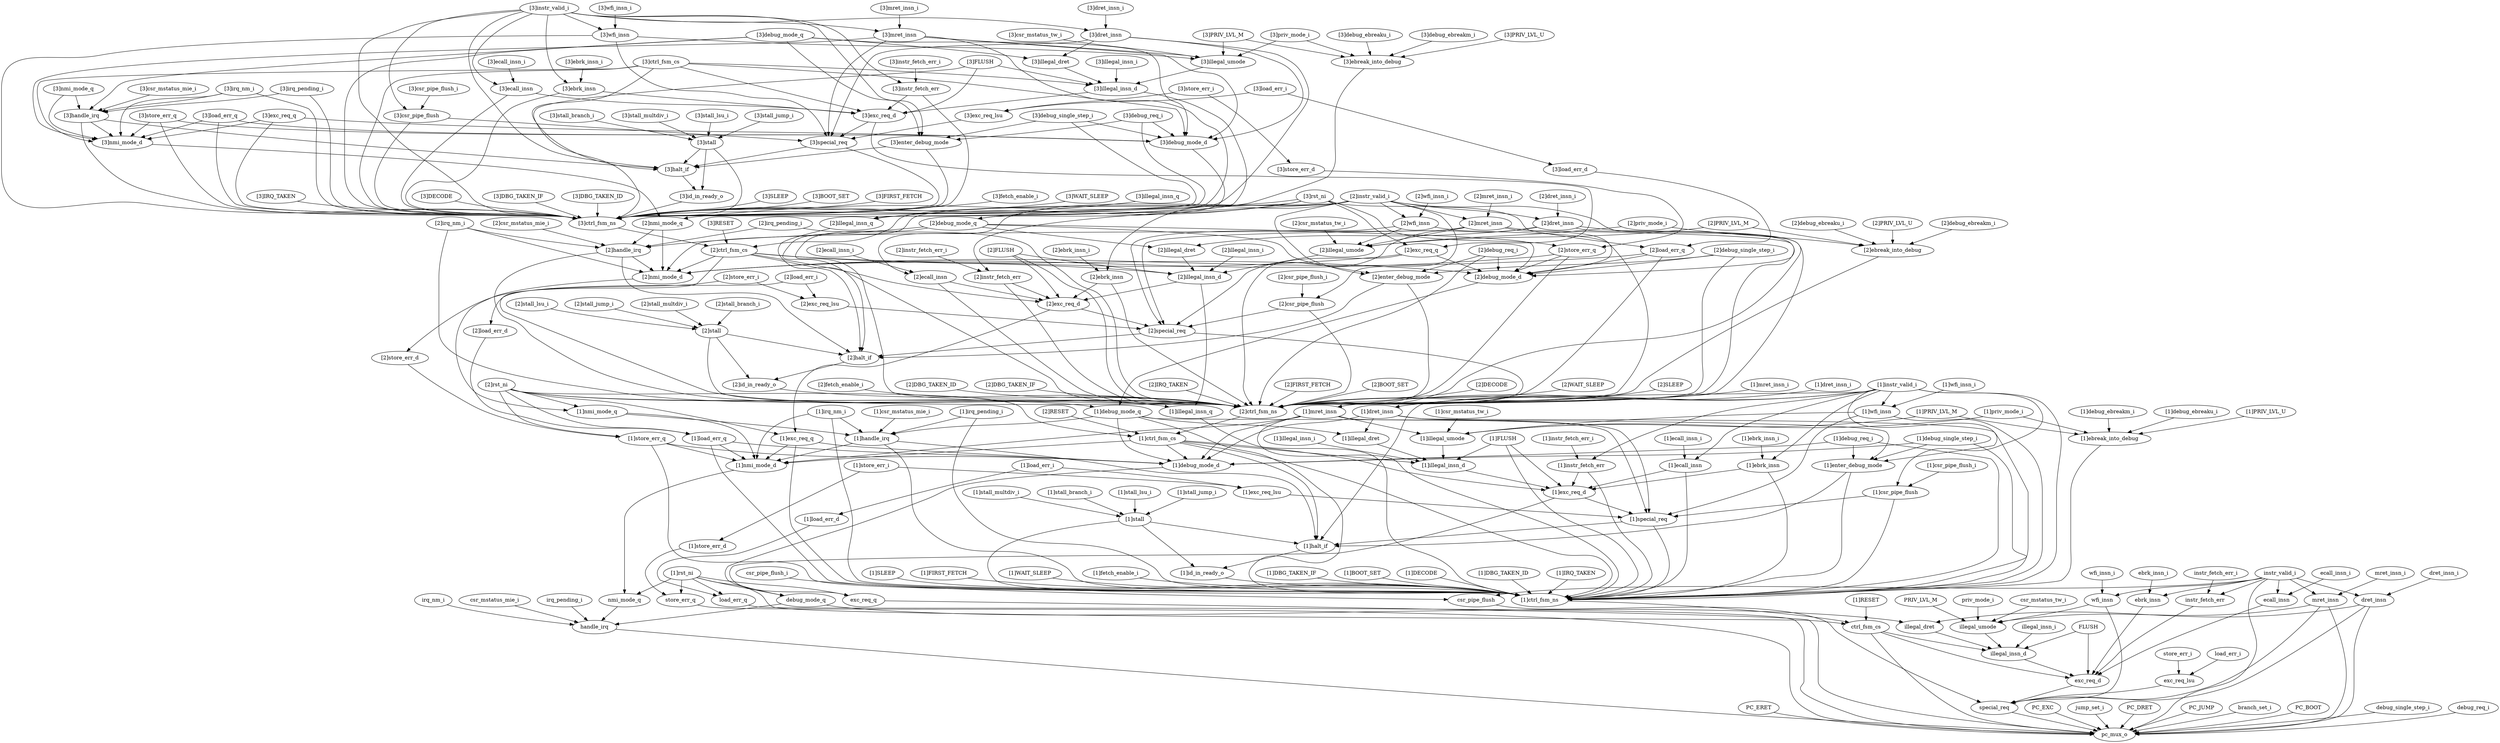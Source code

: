 strict digraph "" {
	"[3]irq_nm_i"	 [complexity=64,
		importance=3.77992496483,
		rank=0.0590613275755];
	"[3]handle_irq"	 [complexity=58,
		importance=3.77492734866,
		rank=0.0650849542873];
	"[3]irq_nm_i" -> "[3]handle_irq";
	"[3]nmi_mode_d"	 [complexity=37,
		importance=1.13083051498,
		rank=0.0305629868914];
	"[3]irq_nm_i" -> "[3]nmi_mode_d";
	"[3]ctrl_fsm_ns"	 [complexity=49,
		importance=1.23234780166,
		rank=0.0251499551359];
	"[3]irq_nm_i" -> "[3]ctrl_fsm_ns";
	"[1]special_req"	 [complexity=30,
		importance=0.541546655883,
		rank=0.0180515551961];
	"[1]ctrl_fsm_ns"	 [complexity=23,
		importance=0.152623842968,
		rank=0.00663581925947];
	"[1]special_req" -> "[1]ctrl_fsm_ns";
	"[1]halt_if"	 [complexity=27,
		importance=0.175464536149,
		rank=0.00649868652405];
	"[1]special_req" -> "[1]halt_if";
	"[3]exc_req_lsu"	 [complexity=63,
		importance=3.78821479884,
		rank=0.0601303936323];
	"[3]special_req"	 [complexity=56,
		importance=3.78071853196,
		rank=0.0675128309278];
	"[3]exc_req_lsu" -> "[3]special_req";
	"[3]fetch_enable_i"	 [complexity=50,
		importance=1.23734541783,
		rank=0.0247469083565];
	"[3]fetch_enable_i" -> "[3]ctrl_fsm_ns";
	"[3]WAIT_SLEEP"	 [complexity=51,
		importance=1.23734541783,
		rank=0.0242616748593];
	"[3]WAIT_SLEEP" -> "[3]ctrl_fsm_ns";
	"[1]debug_mode_d"	 [complexity=26,
		importance=0.0891818530918,
		rank=0.00343007127276];
	debug_mode_q	 [complexity=24,
		importance=0.0821557783144,
		rank=0.00342315742977];
	"[1]debug_mode_d" -> debug_mode_q;
	"[2]DECODE"	 [complexity=30,
		importance=3.45893429708,
		rank=0.115297809903];
	"[2]ctrl_fsm_ns"	 [complexity=20,
		importance=0.345393668091,
		rank=0.0172696834045];
	"[2]DECODE" -> "[2]ctrl_fsm_ns";
	"[2]csr_pipe_flush"	 [complexity=34,
		importance=1.12751897485,
		rank=0.0331623227896];
	"[2]csr_pipe_flush" -> "[2]ctrl_fsm_ns";
	"[2]special_req"	 [complexity=27,
		importance=1.11985613125,
		rank=0.0414761530093];
	"[2]csr_pipe_flush" -> "[2]special_req";
	nmi_mode_q	 [complexity=7,
		importance=0.143415664663,
		rank=0.0204879520947];
	handle_irq	 [complexity=1,
		importance=0.134257489771,
		rank=0.134257489771];
	nmi_mode_q -> handle_irq;
	PC_ERET	 [complexity=2,
		importance=0.0299767412924,
		rank=0.0149883706462];
	pc_mux_o	 [complexity=0,
		importance=0.0249791251258,
		rank=0.0];
	PC_ERET -> pc_mux_o;
	"[2]stall_multdiv_i"	 [complexity=34,
		importance=1.124692919,
		rank=0.0330792035001];
	"[2]stall"	 [complexity=29,
		importance=1.11969530284,
		rank=0.0386101828565];
	"[2]stall_multdiv_i" -> "[2]stall";
	"[2]rst_ni"	 [complexity=19,
		importance=0.592852753759,
		rank=0.0312027765136];
	"[1]debug_mode_q"	 [complexity=21,
		importance=0.274925603437,
		rank=0.0130916954018];
	"[2]rst_ni" -> "[1]debug_mode_q";
	"[1]exc_req_q"	 [complexity=26,
		importance=0.465961400455,
		rank=0.0179215923252];
	"[2]rst_ni" -> "[1]exc_req_q";
	"[1]ctrl_fsm_cs"	 [complexity=18,
		importance=0.293927568796,
		rank=0.0163293093776];
	"[2]rst_ni" -> "[1]ctrl_fsm_cs";
	"[1]illegal_insn_q"	 [complexity=24,
		importance=0.162101345683,
		rank=0.00675422273681];
	"[2]rst_ni" -> "[1]illegal_insn_q";
	"[1]store_err_q"	 [complexity=26,
		importance=0.466349537508,
		rank=0.0179365206734];
	"[2]rst_ni" -> "[1]store_err_q";
	"[1]nmi_mode_q"	 [complexity=38,
		importance=0.544913647482,
		rank=0.0143398328285];
	"[2]rst_ni" -> "[1]nmi_mode_q";
	"[1]load_err_q"	 [complexity=26,
		importance=0.466349537508,
		rank=0.0179365206734];
	"[2]rst_ni" -> "[1]load_err_q";
	exc_req_lsu	 [complexity=8,
		importance=0.0476284394408,
		rank=0.0059535549301];
	special_req	 [complexity=1,
		importance=0.0401321725607,
		rank=0.0401321725607];
	exc_req_lsu -> special_req;
	"[1]instr_valid_i"	 [complexity=15,
		importance=0.256504075679,
		rank=0.017100271712];
	"[1]dret_insn"	 [complexity=21,
		importance=0.273720654563,
		rank=0.013034316884];
	"[1]instr_valid_i" -> "[1]dret_insn";
	"[1]ecall_insn"	 [complexity=12,
		importance=0.251506459513,
		rank=0.0209588716261];
	"[1]instr_valid_i" -> "[1]ecall_insn";
	"[1]mret_insn"	 [complexity=24,
		importance=0.278437003341,
		rank=0.0116015418059];
	"[1]instr_valid_i" -> "[1]mret_insn";
	"[1]enter_debug_mode"	 [complexity=32,
		importance=0.707496264308,
		rank=0.0221092582596];
	"[1]instr_valid_i" -> "[1]enter_debug_mode";
	"[1]wfi_insn"	 [complexity=24,
		importance=0.278437003341,
		rank=0.0116015418059];
	"[1]instr_valid_i" -> "[1]wfi_insn";
	"[1]instr_valid_i" -> "[1]ctrl_fsm_ns";
	"[1]csr_pipe_flush"	 [complexity=37,
		importance=0.549209499477,
		rank=0.0148434999859];
	"[1]instr_valid_i" -> "[1]csr_pipe_flush";
	"[1]ebrk_insn"	 [complexity=12,
		importance=0.251506459513,
		rank=0.0209588716261];
	"[1]instr_valid_i" -> "[1]ebrk_insn";
	"[1]instr_valid_i" -> "[1]halt_if";
	"[1]instr_fetch_err"	 [complexity=12,
		importance=0.251506459513,
		rank=0.0209588716261];
	"[1]instr_valid_i" -> "[1]instr_fetch_err";
	"[3]illegal_umode"	 [complexity=76,
		importance=3.81859069402,
		rank=0.050244614395];
	"[3]illegal_insn_d"	 [complexity=70,
		importance=3.80815148016,
		rank=0.0544021640023];
	"[3]illegal_umode" -> "[3]illegal_insn_d";
	"[2]WAIT_SLEEP"	 [complexity=22,
		importance=0.350391284258,
		rank=0.0159268765572];
	"[2]WAIT_SLEEP" -> "[2]ctrl_fsm_ns";
	"[1]debug_mode_q" -> "[1]debug_mode_d";
	"[1]debug_mode_q" -> "[1]enter_debug_mode";
	"[1]handle_irq"	 [complexity=32,
		importance=0.53575547259,
		rank=0.0167423585184];
	"[1]debug_mode_q" -> "[1]handle_irq";
	"[1]debug_mode_q" -> "[1]ctrl_fsm_ns";
	"[1]illegal_dret"	 [complexity=18,
		importance=0.266057810969,
		rank=0.0147809894983];
	"[1]debug_mode_q" -> "[1]illegal_dret";
	"[2]ebreak_into_debug"	 [complexity=22,
		importance=0.35955300354,
		rank=0.0163433183427];
	"[2]ebreak_into_debug" -> "[2]ctrl_fsm_ns";
	"[2]stall_branch_i"	 [complexity=34,
		importance=1.124692919,
		rank=0.0330792035001];
	"[2]stall_branch_i" -> "[2]stall";
	"[1]SLEEP"	 [complexity=25,
		importance=0.157621459135,
		rank=0.00630485836538];
	"[1]SLEEP" -> "[1]ctrl_fsm_ns";
	"[1]FIRST_FETCH"	 [complexity=27,
		importance=0.310245302102,
		rank=0.0114905667445];
	"[1]FIRST_FETCH" -> "[1]ctrl_fsm_ns";
	"[1]exc_req_q" -> "[1]debug_mode_d";
	"[1]nmi_mode_d"	 [complexity=9,
		importance=0.151023056795,
		rank=0.0167803396439];
	"[1]exc_req_q" -> "[1]nmi_mode_d";
	"[1]exc_req_q" -> "[1]ctrl_fsm_ns";
	"[1]debug_req_i"	 [complexity=37,
		importance=0.712493880475,
		rank=0.0192565913642];
	"[1]debug_req_i" -> "[1]debug_mode_d";
	"[1]debug_req_i" -> "[1]enter_debug_mode";
	"[1]debug_req_i" -> "[1]ctrl_fsm_ns";
	illegal_insn_i	 [complexity=21,
		importance=0.072562736932,
		rank=0.00345536842533];
	illegal_insn_d	 [complexity=15,
		importance=0.0675651207653,
		rank=0.00450434138436];
	illegal_insn_i -> illegal_insn_d;
	"[2]debug_req_i"	 [complexity=34,
		importance=1.48357318097,
		rank=0.0436345053226];
	"[2]enter_debug_mode"	 [complexity=29,
		importance=1.4785755648,
		rank=0.0509853643035];
	"[2]debug_req_i" -> "[2]enter_debug_mode";
	"[2]debug_mode_d"	 [complexity=23,
		importance=0.281951678215,
		rank=0.012258768618];
	"[2]debug_req_i" -> "[2]debug_mode_d";
	"[2]debug_req_i" -> "[2]ctrl_fsm_ns";
	"[2]halt_if"	 [complexity=24,
		importance=0.368234361272,
		rank=0.0153430983863];
	"[2]enter_debug_mode" -> "[2]halt_if";
	"[2]enter_debug_mode" -> "[2]ctrl_fsm_ns";
	"[3]ecall_insn"	 [complexity=70,
		importance=3.79932299378,
		rank=0.0542760427684];
	"[3]exc_req_d"	 [complexity=63,
		importance=3.79166015019,
		rank=0.0601850817491];
	"[3]ecall_insn" -> "[3]exc_req_d";
	"[3]ecall_insn" -> "[3]ctrl_fsm_ns";
	"[1]rst_ni"	 [complexity=4,
		importance=0.470801611534,
		rank=0.117700402884];
	"[1]rst_ni" -> nmi_mode_q;
	"[1]rst_ni" -> debug_mode_q;
	store_err_q	 [complexity=3,
		importance=0.233290134736,
		rank=0.0777633782454];
	"[1]rst_ni" -> store_err_q;
	exc_req_q	 [complexity=3,
		importance=0.232901997684,
		rank=0.0776339992279];
	"[1]rst_ni" -> exc_req_q;
	ctrl_fsm_cs	 [complexity=21,
		importance=0.101157743673,
		rank=0.004817035413];
	"[1]rst_ni" -> ctrl_fsm_cs;
	load_err_q	 [complexity=3,
		importance=0.233290134736,
		rank=0.0777633782454];
	"[1]rst_ni" -> load_err_q;
	"[2]SLEEP"	 [complexity=22,
		importance=0.350391284258,
		rank=0.0159268765572];
	"[2]SLEEP" -> "[2]ctrl_fsm_ns";
	"[3]store_err_i"	 [complexity=66,
		importance=3.793212415,
		rank=0.0574729153788];
	"[3]store_err_i" -> "[3]exc_req_lsu";
	"[3]store_err_d"	 [complexity=25,
		importance=1.0509059544,
		rank=0.042036238176];
	"[3]store_err_i" -> "[3]store_err_d";
	illegal_dret	 [complexity=21,
		importance=0.0732879858456,
		rank=0.00348990408789];
	debug_mode_q -> illegal_dret;
	debug_mode_q -> handle_irq;
	"[2]ecall_insn"	 [complexity=41,
		importance=1.13846059308,
		rank=0.0277673315386];
	"[2]ecall_insn" -> "[2]ctrl_fsm_ns";
	"[2]exc_req_d"	 [complexity=34,
		importance=1.13079774949,
		rank=0.0332587573378];
	"[2]ecall_insn" -> "[2]exc_req_d";
	"[2]store_err_i"	 [complexity=37,
		importance=1.1323500143,
		rank=0.0306040544405];
	"[2]store_err_d"	 [complexity=28,
		importance=0.472596479031,
		rank=0.0168784456797];
	"[2]store_err_i" -> "[2]store_err_d";
	"[2]exc_req_lsu"	 [complexity=34,
		importance=1.12735239813,
		rank=0.0331574234745];
	"[2]store_err_i" -> "[2]exc_req_lsu";
	"[2]dret_insn"	 [complexity=50,
		importance=1.16067478813,
		rank=0.0232134957626];
	"[2]dret_insn" -> "[2]debug_mode_d";
	"[2]dret_insn" -> "[2]ctrl_fsm_ns";
	"[2]illegal_dret"	 [complexity=47,
		importance=1.15301194454,
		rank=0.0245321690327];
	"[2]dret_insn" -> "[2]illegal_dret";
	"[2]dret_insn" -> "[2]special_req";
	"[2]stall_lsu_i"	 [complexity=34,
		importance=1.124692919,
		rank=0.0330792035001];
	"[2]stall_lsu_i" -> "[2]stall";
	"[2]store_err_d" -> "[1]store_err_q";
	ebrk_insn	 [complexity=15,
		importance=0.0587366343898,
		rank=0.00391577562598];
	exc_req_d	 [complexity=8,
		importance=0.0510737907954,
		rank=0.00638422384942];
	ebrk_insn -> exc_req_d;
	"[2]load_err_q"	 [complexity=23,
		importance=1.04465901288,
		rank=0.0454199570816];
	"[2]load_err_q" -> "[2]debug_mode_d";
	"[2]load_err_q" -> "[2]ctrl_fsm_ns";
	"[2]nmi_mode_d"	 [complexity=40,
		importance=0.552521039614,
		rank=0.0138130259903];
	"[2]load_err_q" -> "[2]nmi_mode_d";
	PC_EXC	 [complexity=8,
		importance=0.229809742299,
		rank=0.0287262177873];
	PC_EXC -> pc_mux_o;
	"[2]load_err_i"	 [complexity=37,
		importance=1.1323500143,
		rank=0.0306040544405];
	"[2]load_err_d"	 [complexity=28,
		importance=0.472596479031,
		rank=0.0168784456797];
	"[2]load_err_i" -> "[2]load_err_d";
	"[2]load_err_i" -> "[2]exc_req_lsu";
	"[2]load_err_d" -> "[1]load_err_q";
	"[1]RESET"	 [complexity=23,
		importance=0.10615535984,
		rank=0.00461545042781];
	"[1]RESET" -> ctrl_fsm_cs;
	"[2]store_err_q"	 [complexity=23,
		importance=1.04465901288,
		rank=0.0454199570816];
	"[2]store_err_q" -> "[2]debug_mode_d";
	"[2]store_err_q" -> "[2]ctrl_fsm_ns";
	"[2]store_err_q" -> "[2]nmi_mode_d";
	wfi_insn_i	 [complexity=30,
		importance=0.0906647943845,
		rank=0.00302215981282];
	wfi_insn	 [complexity=27,
		importance=0.0856671782179,
		rank=0.00317285845251];
	wfi_insn_i -> wfi_insn;
	"[1]dret_insn" -> "[1]special_req";
	"[1]dret_insn" -> "[1]debug_mode_d";
	"[1]dret_insn" -> "[1]ctrl_fsm_ns";
	"[1]dret_insn" -> "[1]illegal_dret";
	"[3]csr_mstatus_mie_i"	 [complexity=64,
		importance=3.77992496483,
		rank=0.0590613275755];
	"[3]csr_mstatus_mie_i" -> "[3]handle_irq";
	csr_mstatus_tw_i	 [complexity=27,
		importance=0.0830019507902,
		rank=0.00307414632556];
	illegal_umode	 [complexity=21,
		importance=0.0780043346235,
		rank=0.00371449212493];
	csr_mstatus_tw_i -> illegal_umode;
	jump_set_i	 [complexity=2,
		importance=0.0299767412924,
		rank=0.0149883706462];
	jump_set_i -> pc_mux_o;
	"[1]csr_mstatus_tw_i"	 [complexity=24,
		importance=0.275771775913,
		rank=0.011490490663];
	"[1]illegal_umode"	 [complexity=18,
		importance=0.270774159747,
		rank=0.0150430088748];
	"[1]csr_mstatus_tw_i" -> "[1]illegal_umode";
	"[3]illegal_insn_q"	 [complexity=50,
		importance=1.24182530437,
		rank=0.0248365060875];
	"[3]illegal_insn_q" -> "[3]ctrl_fsm_ns";
	"[1]exc_req_d"	 [complexity=5,
		importance=0.243843615918,
		rank=0.0487687231837];
	"[1]ecall_insn" -> "[1]exc_req_d";
	"[1]ecall_insn" -> "[1]ctrl_fsm_ns";
	wfi_insn -> special_req;
	wfi_insn -> illegal_umode;
	csr_pipe_flush_i	 [complexity=11,
		importance=0.0527926323217,
		rank=0.00479933021106];
	csr_pipe_flush	 [complexity=8,
		importance=0.047795016155,
		rank=0.00597437701938];
	csr_pipe_flush_i -> csr_pipe_flush;
	"[2]debug_mode_q"	 [complexity=50,
		importance=1.16187973701,
		rank=0.0232375947401];
	"[2]debug_mode_q" -> "[2]enter_debug_mode";
	"[2]debug_mode_q" -> "[2]debug_mode_d";
	"[2]handle_irq"	 [complexity=29,
		importance=1.11406494796,
		rank=0.0384160326882];
	"[2]debug_mode_q" -> "[2]handle_irq";
	"[2]debug_mode_q" -> "[2]ctrl_fsm_ns";
	"[2]debug_mode_q" -> "[2]illegal_dret";
	"[2]illegal_insn_q"	 [complexity=21,
		importance=0.354871170806,
		rank=0.0168986271813];
	"[3]illegal_insn_d" -> "[2]illegal_insn_q";
	"[3]illegal_insn_d" -> "[3]exc_req_d";
	"[2]fetch_enable_i"	 [complexity=21,
		importance=0.350391284258,
		rank=0.0166852992504];
	"[2]fetch_enable_i" -> "[2]ctrl_fsm_ns";
	"[2]csr_mstatus_mie_i"	 [complexity=35,
		importance=1.11906256413,
		rank=0.0319732161179];
	"[2]csr_mstatus_mie_i" -> "[2]handle_irq";
	"[2]id_in_ready_o"	 [complexity=21,
		importance=0.354710069583,
		rank=0.0168909556944];
	"[2]id_in_ready_o" -> "[2]ctrl_fsm_ns";
	"[2]debug_mode_d" -> "[1]debug_mode_q";
	"[2]DBG_TAKEN_ID"	 [complexity=22,
		importance=0.350391284258,
		rank=0.0159268765572];
	"[2]DBG_TAKEN_ID" -> "[2]ctrl_fsm_ns";
	"[3]illegal_insn_i"	 [complexity=76,
		importance=3.81314909633,
		rank=0.0501730144254];
	"[3]illegal_insn_i" -> "[3]illegal_insn_d";
	"[2]DBG_TAKEN_IF"	 [complexity=26,
		importance=1.04117862044,
		rank=0.0400453315554];
	"[2]DBG_TAKEN_IF" -> "[2]ctrl_fsm_ns";
	"[1]WAIT_SLEEP"	 [complexity=25,
		importance=0.157621459135,
		rank=0.00630485836538];
	"[1]WAIT_SLEEP" -> "[1]ctrl_fsm_ns";
	"[3]priv_mode_i"	 [complexity=58,
		importance=1.25150475327,
		rank=0.0215776681599];
	"[3]priv_mode_i" -> "[3]illegal_umode";
	"[3]ebreak_into_debug"	 [complexity=51,
		importance=1.24650713711,
		rank=0.0244413164139];
	"[3]priv_mode_i" -> "[3]ebreak_into_debug";
	"[1]illegal_insn_d"	 [complexity=12,
		importance=0.260334945888,
		rank=0.021694578824];
	"[1]illegal_insn_d" -> "[1]exc_req_d";
	"[2]instr_fetch_err_i"	 [complexity=44,
		importance=1.14345820925,
		rank=0.0259876865738];
	"[2]instr_fetch_err"	 [complexity=41,
		importance=1.13846059308,
		rank=0.0277673315386];
	"[2]instr_fetch_err_i" -> "[2]instr_fetch_err";
	"[1]csr_pipe_flush_i"	 [complexity=40,
		importance=0.554207115644,
		rank=0.0138551778911];
	"[1]csr_pipe_flush_i" -> "[1]csr_pipe_flush";
	"[3]handle_irq" -> "[3]nmi_mode_d";
	"[3]halt_if"	 [complexity=53,
		importance=1.25518849484,
		rank=0.0236828017894];
	"[3]handle_irq" -> "[3]halt_if";
	"[3]handle_irq" -> "[3]ctrl_fsm_ns";
	"[3]ebrk_insn"	 [complexity=70,
		importance=3.79932299378,
		rank=0.0542760427684];
	"[3]ebrk_insn" -> "[3]exc_req_d";
	"[3]ebrk_insn" -> "[3]ctrl_fsm_ns";
	"[2]nmi_mode_q"	 [complexity=35,
		importance=1.12322312285,
		rank=0.0320920892243];
	"[3]nmi_mode_d" -> "[2]nmi_mode_q";
	"[3]FLUSH"	 [complexity=76,
		importance=3.81314909633,
		rank=0.0501730144254];
	"[3]FLUSH" -> "[3]illegal_insn_d";
	"[3]FLUSH" -> "[3]exc_req_d";
	"[3]FLUSH" -> "[3]ctrl_fsm_ns";
	PC_DRET	 [complexity=2,
		importance=0.0299767412924,
		rank=0.0149883706462];
	PC_DRET -> pc_mux_o;
	dret_insn_i	 [complexity=27,
		importance=0.0859484456067,
		rank=0.00318327576321];
	dret_insn	 [complexity=24,
		importance=0.08095082944,
		rank=0.00337295122667];
	dret_insn_i -> dret_insn;
	"[3]debug_single_step_i"	 [complexity=63,
		importance=5.03138971524,
		rank=0.0798633288133];
	"[3]enter_debug_mode"	 [complexity=58,
		importance=5.02639209907,
		rank=0.0866619327426];
	"[3]debug_single_step_i" -> "[3]enter_debug_mode";
	"[3]debug_mode_d"	 [complexity=52,
		importance=1.16890581178,
		rank=0.0224789579189];
	"[3]debug_single_step_i" -> "[3]debug_mode_d";
	"[3]debug_single_step_i" -> "[3]ctrl_fsm_ns";
	"[3]IRQ_TAKEN"	 [complexity=55,
		importance=3.70204102114,
		rank=0.0673098367481];
	"[3]IRQ_TAKEN" -> "[3]ctrl_fsm_ns";
	"[1]ctrl_fsm_cs" -> "[1]debug_mode_d";
	"[1]ctrl_fsm_cs" -> "[1]illegal_insn_d";
	"[1]ctrl_fsm_cs" -> "[1]nmi_mode_d";
	"[1]ctrl_fsm_cs" -> "[1]exc_req_d";
	"[1]ctrl_fsm_cs" -> "[1]ctrl_fsm_ns";
	"[1]ctrl_fsm_cs" -> "[1]halt_if";
	"[1]mret_insn" -> "[1]special_req";
	"[1]mret_insn" -> "[1]debug_mode_d";
	"[1]mret_insn" -> "[1]nmi_mode_d";
	"[1]mret_insn" -> "[1]ctrl_fsm_ns";
	"[1]mret_insn" -> "[1]illegal_umode";
	"[1]enter_debug_mode" -> "[1]ctrl_fsm_ns";
	"[1]enter_debug_mode" -> "[1]halt_if";
	"[2]wfi_insn"	 [complexity=53,
		importance=1.16539113691,
		rank=0.0219885120171];
	"[2]wfi_insn" -> "[2]ctrl_fsm_ns";
	"[2]wfi_insn" -> "[2]special_req";
	"[2]illegal_umode"	 [complexity=47,
		importance=1.15772829331,
		rank=0.024632516879];
	"[2]wfi_insn" -> "[2]illegal_umode";
	"[1]illegal_insn_q" -> "[1]ctrl_fsm_ns";
	"[1]priv_mode_i"	 [complexity=24,
		importance=0.275771775913,
		rank=0.011490490663];
	"[1]ebreak_into_debug"	 [complexity=25,
		importance=0.166783178417,
		rank=0.00667132713669];
	"[1]priv_mode_i" -> "[1]ebreak_into_debug";
	"[1]priv_mode_i" -> "[1]illegal_umode";
	PC_JUMP	 [complexity=2,
		importance=0.0299767412924,
		rank=0.0149883706462];
	PC_JUMP -> pc_mux_o;
	"[3]irq_pending_i"	 [complexity=64,
		importance=3.77992496483,
		rank=0.0590613275755];
	"[3]irq_pending_i" -> "[3]handle_irq";
	"[3]irq_pending_i" -> "[3]ctrl_fsm_ns";
	"[3]nmi_mode_q"	 [complexity=64,
		importance=3.78408552355,
		rank=0.0591263363055];
	"[3]nmi_mode_q" -> "[3]handle_irq";
	"[3]nmi_mode_q" -> "[3]nmi_mode_d";
	"[1]PRIV_LVL_M"	 [complexity=24,
		importance=0.275771775913,
		rank=0.011490490663];
	"[1]PRIV_LVL_M" -> "[1]ebreak_into_debug";
	"[1]PRIV_LVL_M" -> "[1]illegal_umode";
	irq_nm_i	 [complexity=7,
		importance=0.139255105938,
		rank=0.0198935865626];
	irq_nm_i -> handle_irq;
	"[1]wfi_insn" -> "[1]special_req";
	"[1]wfi_insn" -> "[1]ctrl_fsm_ns";
	"[1]wfi_insn" -> "[1]illegal_umode";
	"[3]instr_valid_i"	 [complexity=73,
		importance=3.80432060995,
		rank=0.0521139809582];
	"[3]instr_valid_i" -> "[3]ecall_insn";
	"[3]instr_valid_i" -> "[3]ebrk_insn";
	"[3]instr_valid_i" -> "[3]halt_if";
	"[3]wfi_insn"	 [complexity=82,
		importance=3.82625353761,
		rank=0.0466616285075];
	"[3]instr_valid_i" -> "[3]wfi_insn";
	"[3]dret_insn"	 [complexity=79,
		importance=3.82153718884,
		rank=0.0483738884663];
	"[3]instr_valid_i" -> "[3]dret_insn";
	"[3]mret_insn"	 [complexity=82,
		importance=3.82625353761,
		rank=0.0466616285075];
	"[3]instr_valid_i" -> "[3]mret_insn";
	"[3]instr_valid_i" -> "[3]enter_debug_mode";
	"[3]instr_fetch_err"	 [complexity=70,
		importance=3.79932299378,
		rank=0.0542760427684];
	"[3]instr_valid_i" -> "[3]instr_fetch_err";
	"[3]instr_valid_i" -> "[3]ctrl_fsm_ns";
	"[3]csr_pipe_flush"	 [complexity=63,
		importance=3.78838137555,
		rank=0.0601330377071];
	"[3]instr_valid_i" -> "[3]csr_pipe_flush";
	"[1]stall"	 [complexity=32,
		importance=0.541385827468,
		rank=0.0169183071084];
	"[1]id_in_ready_o"	 [complexity=24,
		importance=0.16194024446,
		rank=0.00674751018584];
	"[1]stall" -> "[1]id_in_ready_o";
	"[1]stall" -> "[1]ctrl_fsm_ns";
	"[1]stall" -> "[1]halt_if";
	"[3]ctrl_fsm_cs"	 [complexity=76,
		importance=3.84174410307,
		rank=0.0505492645141];
	"[3]ctrl_fsm_cs" -> "[3]illegal_insn_d";
	"[3]ctrl_fsm_cs" -> "[3]nmi_mode_d";
	"[3]ctrl_fsm_cs" -> "[3]halt_if";
	"[3]ctrl_fsm_cs" -> "[3]debug_mode_d";
	"[3]ctrl_fsm_cs" -> "[3]exc_req_d";
	"[3]ctrl_fsm_cs" -> "[3]ctrl_fsm_ns";
	"[3]illegal_dret"	 [complexity=76,
		importance=3.81387434524,
		rank=0.0501825571742];
	"[3]illegal_dret" -> "[3]illegal_insn_d";
	branch_set_i	 [complexity=2,
		importance=0.0299767412924,
		rank=0.0149883706462];
	branch_set_i -> pc_mux_o;
	"[1]store_err_q" -> "[1]debug_mode_d";
	"[1]store_err_q" -> "[1]nmi_mode_d";
	"[1]store_err_q" -> "[1]ctrl_fsm_ns";
	"[3]mret_insn_i"	 [complexity=85,
		importance=3.83125115378,
		rank=0.0450735429856];
	"[3]mret_insn_i" -> "[3]mret_insn";
	"[2]handle_irq" -> "[2]halt_if";
	"[2]handle_irq" -> "[2]ctrl_fsm_ns";
	"[2]handle_irq" -> "[2]nmi_mode_d";
	"[2]mret_insn_i"	 [complexity=56,
		importance=1.17038875308,
		rank=0.0208997991621];
	"[2]mret_insn"	 [complexity=53,
		importance=1.16539113691,
		rank=0.0219885120171];
	"[2]mret_insn_i" -> "[2]mret_insn";
	"[1]store_err_i"	 [complexity=40,
		importance=0.554040538929,
		rank=0.0138510134732];
	"[1]store_err_d"	 [complexity=5,
		importance=0.23953707626,
		rank=0.0479074152519];
	"[1]store_err_i" -> "[1]store_err_d";
	"[1]exc_req_lsu"	 [complexity=37,
		importance=0.549042922763,
		rank=0.0148389979125];
	"[1]store_err_i" -> "[1]exc_req_lsu";
	dret_insn -> special_req;
	dret_insn -> pc_mux_o;
	dret_insn -> illegal_dret;
	"[3]DECODE"	 [complexity=59,
		importance=12.3284756328,
		rank=0.208957214115];
	"[3]DECODE" -> "[3]ctrl_fsm_ns";
	PRIV_LVL_M	 [complexity=27,
		importance=0.0830019507902,
		rank=0.00307414632556];
	PRIV_LVL_M -> illegal_umode;
	"[1]store_err_d" -> store_err_q;
	"[1]fetch_enable_i"	 [complexity=24,
		importance=0.157621459135,
		rank=0.00656756079727];
	"[1]fetch_enable_i" -> "[1]ctrl_fsm_ns";
	"[2]FLUSH"	 [complexity=47,
		importance=1.15228669562,
		rank=0.0245167382047];
	"[2]illegal_insn_d"	 [complexity=41,
		importance=1.14728907946,
		rank=0.0279826604745];
	"[2]FLUSH" -> "[2]illegal_insn_d";
	"[2]FLUSH" -> "[2]ctrl_fsm_ns";
	"[2]FLUSH" -> "[2]exc_req_d";
	"[2]illegal_insn_d" -> "[1]illegal_insn_q";
	"[2]illegal_insn_d" -> "[2]exc_req_d";
	PC_BOOT	 [complexity=6,
		importance=0.079934991544,
		rank=0.0133224985907];
	PC_BOOT -> pc_mux_o;
	"[2]halt_if" -> "[2]id_in_ready_o";
	"[3]id_in_ready_o"	 [complexity=50,
		importance=1.24166420315,
		rank=0.024833284063];
	"[3]halt_if" -> "[3]id_in_ready_o";
	instr_valid_i	 [complexity=27,
		importance=0.0859484456067,
		rank=0.00318327576321];
	instr_valid_i -> ebrk_insn;
	instr_valid_i -> wfi_insn;
	instr_valid_i -> dret_insn;
	instr_fetch_err	 [complexity=15,
		importance=0.0587366343898,
		rank=0.00391577562598];
	instr_valid_i -> instr_fetch_err;
	ecall_insn	 [complexity=15,
		importance=0.0587366343898,
		rank=0.00391577562598];
	instr_valid_i -> ecall_insn;
	instr_valid_i -> pc_mux_o;
	instr_valid_i -> csr_pipe_flush;
	mret_insn	 [complexity=27,
		importance=0.0856671782179,
		rank=0.00317285845251];
	instr_valid_i -> mret_insn;
	"[2]illegal_insn_i"	 [complexity=47,
		importance=1.15228669562,
		rank=0.0245167382047];
	"[2]illegal_insn_i" -> "[2]illegal_insn_d";
	"[3]debug_req_i"	 [complexity=63,
		importance=5.03138971524,
		rank=0.0798633288133];
	"[3]debug_req_i" -> "[3]enter_debug_mode";
	"[3]debug_req_i" -> "[3]debug_mode_d";
	"[3]debug_req_i" -> "[3]ctrl_fsm_ns";
	mret_insn_i	 [complexity=30,
		importance=0.0906647943845,
		rank=0.00302215981282];
	mret_insn_i -> mret_insn;
	"[1]stall_jump_i"	 [complexity=37,
		importance=0.546383443635,
		rank=0.0147671200982];
	"[1]stall_jump_i" -> "[1]stall";
	"[3]DBG_TAKEN_IF"	 [complexity=55,
		importance=3.70204102114,
		rank=0.0673098367481];
	"[3]DBG_TAKEN_IF" -> "[3]ctrl_fsm_ns";
	"[2]illegal_insn_q" -> "[2]ctrl_fsm_ns";
	special_req -> pc_mux_o;
	"[1]irq_nm_i"	 [complexity=38,
		importance=0.540753088757,
		rank=0.014230344441];
	"[1]irq_nm_i" -> "[1]nmi_mode_d";
	"[1]irq_nm_i" -> "[1]handle_irq";
	"[1]irq_nm_i" -> "[1]ctrl_fsm_ns";
	instr_fetch_err -> exc_req_d;
	"[3]special_req" -> "[3]halt_if";
	"[3]special_req" -> "[3]ctrl_fsm_ns";
	"[2]ctrl_fsm_ns" -> "[1]ctrl_fsm_cs";
	"[1]mret_insn_i"	 [complexity=27,
		importance=0.283434619508,
		rank=0.0104975785003];
	"[1]mret_insn_i" -> "[1]mret_insn";
	"[1]nmi_mode_d" -> nmi_mode_q;
	"[2]irq_nm_i"	 [complexity=35,
		importance=1.11906256413,
		rank=0.0319732161179];
	"[2]irq_nm_i" -> "[2]handle_irq";
	"[2]irq_nm_i" -> "[2]ctrl_fsm_ns";
	"[2]irq_nm_i" -> "[2]nmi_mode_d";
	"[3]ecall_insn_i"	 [complexity=73,
		importance=3.80432060995,
		rank=0.0521139809582];
	"[3]ecall_insn_i" -> "[3]ecall_insn";
	"[1]ebreak_into_debug" -> "[1]ctrl_fsm_ns";
	"[1]csr_mstatus_mie_i"	 [complexity=38,
		importance=0.540753088757,
		rank=0.014230344441];
	"[1]csr_mstatus_mie_i" -> "[1]handle_irq";
	ecall_insn -> exc_req_d;
	"[1]instr_fetch_err_i"	 [complexity=15,
		importance=0.256504075679,
		rank=0.017100271712];
	"[1]instr_fetch_err_i" -> "[1]instr_fetch_err";
	"[2]instr_fetch_err" -> "[2]ctrl_fsm_ns";
	"[2]instr_fetch_err" -> "[2]exc_req_d";
	"[1]nmi_mode_q" -> "[1]nmi_mode_d";
	"[1]nmi_mode_q" -> "[1]handle_irq";
	"[3]rst_ni"	 [complexity=24,
		importance=2.09431564192,
		rank=0.0872631517467];
	"[3]rst_ni" -> "[2]load_err_q";
	"[3]rst_ni" -> "[2]store_err_q";
	"[3]rst_ni" -> "[2]debug_mode_q";
	"[3]rst_ni" -> "[2]illegal_insn_q";
	"[2]ctrl_fsm_cs"	 [complexity=47,
		importance=1.18088170236,
		rank=0.0251251426035];
	"[3]rst_ni" -> "[2]ctrl_fsm_cs";
	"[2]exc_req_q"	 [complexity=23,
		importance=1.04427087582,
		rank=0.0454030815576];
	"[3]rst_ni" -> "[2]exc_req_q";
	"[3]rst_ni" -> "[2]nmi_mode_q";
	"[1]ecall_insn_i"	 [complexity=15,
		importance=0.256504075679,
		rank=0.017100271712];
	"[1]ecall_insn_i" -> "[1]ecall_insn";
	"[2]mret_insn" -> "[2]debug_mode_d";
	"[2]mret_insn" -> "[2]ctrl_fsm_ns";
	"[2]mret_insn" -> "[2]nmi_mode_d";
	"[2]mret_insn" -> "[2]special_req";
	"[2]mret_insn" -> "[2]illegal_umode";
	"[3]wfi_insn" -> "[3]illegal_umode";
	"[3]wfi_insn" -> "[3]special_req";
	"[3]wfi_insn" -> "[3]ctrl_fsm_ns";
	"[1]debug_ebreaku_i"	 [complexity=32,
		importance=0.171780794584,
		rank=0.00536814983075];
	"[1]debug_ebreaku_i" -> "[1]ebreak_into_debug";
	"[3]debug_ebreakm_i"	 [complexity=58,
		importance=1.25150475327,
		rank=0.0215776681599];
	"[3]debug_ebreakm_i" -> "[3]ebreak_into_debug";
	"[1]PRIV_LVL_U"	 [complexity=32,
		importance=0.171780794584,
		rank=0.00536814983075];
	"[1]PRIV_LVL_U" -> "[1]ebreak_into_debug";
	"[1]id_in_ready_o" -> "[1]ctrl_fsm_ns";
	"[3]DBG_TAKEN_ID"	 [complexity=51,
		importance=1.23734541783,
		rank=0.0242616748593];
	"[3]DBG_TAKEN_ID" -> "[3]ctrl_fsm_ns";
	"[3]PRIV_LVL_M"	 [complexity=58,
		importance=1.25150475327,
		rank=0.0215776681599];
	"[3]PRIV_LVL_M" -> "[3]illegal_umode";
	"[3]PRIV_LVL_M" -> "[3]ebreak_into_debug";
	"[1]stall_multdiv_i"	 [complexity=37,
		importance=0.546383443635,
		rank=0.0147671200982];
	"[1]stall_multdiv_i" -> "[1]stall";
	"[2]exc_req_lsu" -> "[2]special_req";
	"[3]stall_multdiv_i"	 [complexity=63,
		importance=3.78555531971,
		rank=0.0600881796779];
	"[3]stall"	 [complexity=58,
		importance=3.78055770354,
		rank=0.0651820293714];
	"[3]stall_multdiv_i" -> "[3]stall";
	"[1]debug_single_step_i"	 [complexity=37,
		importance=0.712493880475,
		rank=0.0192565913642];
	"[1]debug_single_step_i" -> "[1]debug_mode_d";
	"[1]debug_single_step_i" -> "[1]enter_debug_mode";
	"[1]debug_single_step_i" -> "[1]ctrl_fsm_ns";
	"[1]handle_irq" -> "[1]nmi_mode_d";
	"[1]handle_irq" -> "[1]ctrl_fsm_ns";
	"[1]handle_irq" -> "[1]halt_if";
	debug_single_step_i	 [complexity=2,
		importance=0.0549558664182,
		rank=0.0274779332091];
	debug_single_step_i -> pc_mux_o;
	"[1]stall_branch_i"	 [complexity=37,
		importance=0.546383443635,
		rank=0.0147671200982];
	"[1]stall_branch_i" -> "[1]stall";
	"[3]store_err_q"	 [complexity=52,
		importance=3.70552141358,
		rank=0.0712600271842];
	"[3]store_err_q" -> "[3]nmi_mode_d";
	"[3]store_err_q" -> "[3]debug_mode_d";
	"[3]store_err_q" -> "[3]ctrl_fsm_ns";
	"[3]stall_lsu_i"	 [complexity=63,
		importance=3.78555531971,
		rank=0.0600881796779];
	"[3]stall_lsu_i" -> "[3]stall";
	illegal_dret -> illegal_insn_d;
	"[1]irq_pending_i"	 [complexity=38,
		importance=0.540753088757,
		rank=0.014230344441];
	"[1]irq_pending_i" -> "[1]handle_irq";
	"[1]irq_pending_i" -> "[1]ctrl_fsm_ns";
	"[2]dret_insn_i"	 [complexity=53,
		importance=1.1656724043,
		rank=0.021993818949];
	"[2]dret_insn_i" -> "[2]dret_insn";
	csr_pipe_flush -> special_req;
	"[2]debug_ebreaku_i"	 [complexity=29,
		importance=0.364550619707,
		rank=0.0125707110244];
	"[2]debug_ebreaku_i" -> "[2]ebreak_into_debug";
	"[1]ebrk_insn_i"	 [complexity=15,
		importance=0.256504075679,
		rank=0.017100271712];
	"[1]ebrk_insn_i" -> "[1]ebrk_insn";
	csr_mstatus_mie_i	 [complexity=7,
		importance=0.139255105938,
		rank=0.0198935865626];
	csr_mstatus_mie_i -> handle_irq;
	"[1]DBG_TAKEN_IF"	 [complexity=29,
		importance=0.46286914507,
		rank=0.0159610050024];
	"[1]DBG_TAKEN_IF" -> "[1]ctrl_fsm_ns";
	store_err_q -> pc_mux_o;
	"[3]dret_insn" -> "[3]illegal_dret";
	"[3]dret_insn" -> "[3]special_req";
	"[3]dret_insn" -> "[3]debug_mode_d";
	"[3]dret_insn" -> "[3]ctrl_fsm_ns";
	"[3]id_in_ready_o" -> "[3]ctrl_fsm_ns";
	"[2]IRQ_TAKEN"	 [complexity=26,
		importance=1.04117862044,
		rank=0.0400453315554];
	"[2]IRQ_TAKEN" -> "[2]ctrl_fsm_ns";
	"[1]BOOT_SET"	 [complexity=25,
		importance=0.157621459135,
		rank=0.00630485836538];
	"[1]BOOT_SET" -> "[1]ctrl_fsm_ns";
	"[1]load_err_q" -> "[1]debug_mode_d";
	"[1]load_err_q" -> "[1]nmi_mode_d";
	"[1]load_err_q" -> "[1]ctrl_fsm_ns";
	"[3]ebreak_into_debug" -> "[3]ctrl_fsm_ns";
	"[2]ebrk_insn"	 [complexity=41,
		importance=1.13846059308,
		rank=0.0277673315386];
	"[2]ebrk_insn" -> "[2]ctrl_fsm_ns";
	"[2]ebrk_insn" -> "[2]exc_req_d";
	debug_req_i	 [complexity=2,
		importance=0.0549558664182,
		rank=0.0274779332091];
	debug_req_i -> pc_mux_o;
	instr_fetch_err_i	 [complexity=18,
		importance=0.0637342505564,
		rank=0.00354079169758];
	instr_fetch_err_i -> instr_fetch_err;
	"[2]PRIV_LVL_M"	 [complexity=29,
		importance=0.364550619707,
		rank=0.0125707110244];
	"[2]PRIV_LVL_M" -> "[2]ebreak_into_debug";
	"[2]PRIV_LVL_M" -> "[2]illegal_umode";
	"[3]PRIV_LVL_U"	 [complexity=58,
		importance=1.25150475327,
		rank=0.0215776681599];
	"[3]PRIV_LVL_U" -> "[3]ebreak_into_debug";
	"[1]exc_req_d" -> "[1]special_req";
	"[1]exc_req_d" -> exc_req_q;
	"[2]ctrl_fsm_cs" -> "[2]debug_mode_d";
	"[2]ctrl_fsm_cs" -> "[2]illegal_insn_d";
	"[2]ctrl_fsm_cs" -> "[2]halt_if";
	"[2]ctrl_fsm_cs" -> "[2]ctrl_fsm_ns";
	"[2]ctrl_fsm_cs" -> "[2]exc_req_d";
	"[2]ctrl_fsm_cs" -> "[2]nmi_mode_d";
	"[1]DECODE"	 [complexity=33,
		importance=1.53123604585,
		rank=0.0464010922983];
	"[1]DECODE" -> "[1]ctrl_fsm_ns";
	"[2]csr_mstatus_tw_i"	 [complexity=53,
		importance=1.16272590948,
		rank=0.0219382247072];
	"[2]csr_mstatus_tw_i" -> "[2]illegal_umode";
	illegal_insn_d -> exc_req_d;
	"[1]ctrl_fsm_ns" -> ctrl_fsm_cs;
	"[2]priv_mode_i"	 [complexity=29,
		importance=0.364550619707,
		rank=0.0125707110244];
	"[2]priv_mode_i" -> "[2]ebreak_into_debug";
	"[2]priv_mode_i" -> "[2]illegal_umode";
	"[2]PRIV_LVL_U"	 [complexity=29,
		importance=0.364550619707,
		rank=0.0125707110244];
	"[2]PRIV_LVL_U" -> "[2]ebreak_into_debug";
	"[3]mret_insn" -> "[3]illegal_umode";
	"[3]mret_insn" -> "[3]nmi_mode_d";
	"[3]mret_insn" -> "[3]special_req";
	"[3]mret_insn" -> "[3]debug_mode_d";
	"[3]mret_insn" -> "[3]ctrl_fsm_ns";
	"[1]illegal_insn_i"	 [complexity=18,
		importance=0.265332562055,
		rank=0.0147406978919];
	"[1]illegal_insn_i" -> "[1]illegal_insn_d";
	"[3]RESET"	 [complexity=49,
		importance=1.18587931853,
		rank=0.0242016187455];
	"[3]RESET" -> "[2]ctrl_fsm_cs";
	illegal_umode -> illegal_insn_d;
	"[3]ebrk_insn_i"	 [complexity=73,
		importance=3.80432060995,
		rank=0.0521139809582];
	"[3]ebrk_insn_i" -> "[3]ebrk_insn";
	"[1]wfi_insn_i"	 [complexity=27,
		importance=0.283434619508,
		rank=0.0104975785003];
	"[1]wfi_insn_i" -> "[1]wfi_insn";
	"[2]exc_req_d" -> "[1]exc_req_q";
	"[2]exc_req_d" -> "[2]special_req";
	"[1]FLUSH"	 [complexity=18,
		importance=0.265332562055,
		rank=0.0147406978919];
	"[1]FLUSH" -> "[1]illegal_insn_d";
	"[1]FLUSH" -> "[1]exc_req_d";
	"[1]FLUSH" -> "[1]ctrl_fsm_ns";
	"[1]illegal_umode" -> "[1]illegal_insn_d";
	"[3]load_err_i"	 [complexity=27,
		importance=1.05590357057,
		rank=0.0391075396506];
	"[3]load_err_i" -> "[3]exc_req_lsu";
	"[3]load_err_d"	 [complexity=25,
		importance=1.0509059544,
		rank=0.042036238176];
	"[3]load_err_i" -> "[3]load_err_d";
	"[2]debug_ebreakm_i"	 [complexity=29,
		importance=0.364550619707,
		rank=0.0125707110244];
	"[2]debug_ebreakm_i" -> "[2]ebreak_into_debug";
	"[3]csr_mstatus_tw_i"	 [complexity=82,
		importance=3.82358831019,
		rank=0.046629125734];
	"[3]csr_mstatus_tw_i" -> "[3]illegal_umode";
	"[3]load_err_d" -> "[2]load_err_q";
	"[3]enter_debug_mode" -> "[3]halt_if";
	"[3]enter_debug_mode" -> "[3]ctrl_fsm_ns";
	"[2]debug_single_step_i"	 [complexity=34,
		importance=1.48357318097,
		rank=0.0436345053226];
	"[2]debug_single_step_i" -> "[2]enter_debug_mode";
	"[2]debug_single_step_i" -> "[2]debug_mode_d";
	"[2]debug_single_step_i" -> "[2]ctrl_fsm_ns";
	"[1]dret_insn_i"	 [complexity=24,
		importance=0.27871827073,
		rank=0.0116132612804];
	"[1]dret_insn_i" -> "[1]dret_insn";
	priv_mode_i	 [complexity=27,
		importance=0.0830019507902,
		rank=0.00307414632556];
	priv_mode_i -> illegal_umode;
	"[2]illegal_dret" -> "[2]illegal_insn_d";
	"[1]load_err_i"	 [complexity=40,
		importance=0.554040538929,
		rank=0.0138510134732];
	"[1]load_err_d"	 [complexity=5,
		importance=0.23953707626,
		rank=0.0479074152519];
	"[1]load_err_i" -> "[1]load_err_d";
	"[1]load_err_i" -> "[1]exc_req_lsu";
	"[2]instr_valid_i"	 [complexity=44,
		importance=1.14345820925,
		rank=0.0259876865738];
	"[2]instr_valid_i" -> "[2]csr_pipe_flush";
	"[2]instr_valid_i" -> "[2]enter_debug_mode";
	"[2]instr_valid_i" -> "[2]ecall_insn";
	"[2]instr_valid_i" -> "[2]dret_insn";
	"[2]instr_valid_i" -> "[2]wfi_insn";
	"[2]instr_valid_i" -> "[2]halt_if";
	"[2]instr_valid_i" -> "[2]ctrl_fsm_ns";
	"[2]instr_valid_i" -> "[2]instr_fetch_err";
	"[2]instr_valid_i" -> "[2]mret_insn";
	"[2]instr_valid_i" -> "[2]ebrk_insn";
	FLUSH	 [complexity=21,
		importance=0.072562736932,
		rank=0.00345536842533];
	FLUSH -> illegal_insn_d;
	FLUSH -> exc_req_d;
	"[1]csr_pipe_flush" -> "[1]special_req";
	"[1]csr_pipe_flush" -> "[1]ctrl_fsm_ns";
	"[1]load_err_d" -> load_err_q;
	"[3]load_err_q"	 [complexity=52,
		importance=3.70552141358,
		rank=0.0712600271842];
	"[3]load_err_q" -> "[3]nmi_mode_d";
	"[3]load_err_q" -> "[3]debug_mode_d";
	"[3]load_err_q" -> "[3]ctrl_fsm_ns";
	"[2]exc_req_q" -> "[2]debug_mode_d";
	"[2]exc_req_q" -> "[2]ctrl_fsm_ns";
	"[2]exc_req_q" -> "[2]nmi_mode_d";
	"[3]dret_insn_i"	 [complexity=82,
		importance=3.826534805,
		rank=0.0466650585976];
	"[3]dret_insn_i" -> "[3]dret_insn";
	irq_pending_i	 [complexity=7,
		importance=0.139255105938,
		rank=0.0198935865626];
	irq_pending_i -> handle_irq;
	"[3]SLEEP"	 [complexity=51,
		importance=1.23734541783,
		rank=0.0242616748593];
	"[3]SLEEP" -> "[3]ctrl_fsm_ns";
	"[1]DBG_TAKEN_ID"	 [complexity=25,
		importance=0.157621459135,
		rank=0.00630485836538];
	"[1]DBG_TAKEN_ID" -> "[1]ctrl_fsm_ns";
	"[2]stall_jump_i"	 [complexity=34,
		importance=1.124692919,
		rank=0.0330792035001];
	"[2]stall_jump_i" -> "[2]stall";
	handle_irq -> pc_mux_o;
	"[1]ebrk_insn" -> "[1]exc_req_d";
	"[1]ebrk_insn" -> "[1]ctrl_fsm_ns";
	"[3]debug_ebreaku_i"	 [complexity=58,
		importance=1.25150475327,
		rank=0.0215776681599];
	"[3]debug_ebreaku_i" -> "[3]ebreak_into_debug";
	"[3]stall_jump_i"	 [complexity=63,
		importance=3.78555531971,
		rank=0.0600881796779];
	"[3]stall_jump_i" -> "[3]stall";
	"[2]nmi_mode_d" -> "[1]nmi_mode_q";
	"[3]instr_fetch_err_i"	 [complexity=73,
		importance=3.80432060995,
		rank=0.0521139809582];
	"[3]instr_fetch_err_i" -> "[3]instr_fetch_err";
	"[1]halt_if" -> "[1]id_in_ready_o";
	"[2]FIRST_FETCH"	 [complexity=24,
		importance=0.695784952348,
		rank=0.0289910396812];
	"[2]FIRST_FETCH" -> "[2]ctrl_fsm_ns";
	"[2]special_req" -> "[2]halt_if";
	"[2]special_req" -> "[2]ctrl_fsm_ns";
	"[2]nmi_mode_q" -> "[2]handle_irq";
	"[2]nmi_mode_q" -> "[2]nmi_mode_d";
	mret_insn -> special_req;
	mret_insn -> pc_mux_o;
	mret_insn -> illegal_umode;
	"[1]IRQ_TAKEN"	 [complexity=29,
		importance=0.46286914507,
		rank=0.0159610050024];
	"[1]IRQ_TAKEN" -> "[1]ctrl_fsm_ns";
	"[2]csr_pipe_flush_i"	 [complexity=37,
		importance=1.13251659101,
		rank=0.0306085565139];
	"[2]csr_pipe_flush_i" -> "[2]csr_pipe_flush";
	exc_req_d -> special_req;
	"[3]instr_fetch_err" -> "[3]exc_req_d";
	"[3]instr_fetch_err" -> "[3]ctrl_fsm_ns";
	"[2]stall" -> "[2]id_in_ready_o";
	"[2]stall" -> "[2]halt_if";
	"[2]stall" -> "[2]ctrl_fsm_ns";
	"[2]irq_pending_i"	 [complexity=35,
		importance=1.11906256413,
		rank=0.0319732161179];
	"[2]irq_pending_i" -> "[2]handle_irq";
	"[2]irq_pending_i" -> "[2]ctrl_fsm_ns";
	ecall_insn_i	 [complexity=18,
		importance=0.0637342505564,
		rank=0.00354079169758];
	ecall_insn_i -> ecall_insn;
	"[2]ecall_insn_i"	 [complexity=44,
		importance=1.14345820925,
		rank=0.0259876865738];
	"[2]ecall_insn_i" -> "[2]ecall_insn";
	"[3]stall_branch_i"	 [complexity=63,
		importance=3.78555531971,
		rank=0.0600881796779];
	"[3]stall_branch_i" -> "[3]stall";
	"[2]wfi_insn_i"	 [complexity=56,
		importance=1.17038875308,
		rank=0.0208997991621];
	"[2]wfi_insn_i" -> "[2]wfi_insn";
	exc_req_q -> pc_mux_o;
	"[3]debug_mode_d" -> "[2]debug_mode_q";
	"[2]RESET"	 [complexity=20,
		importance=0.298925184963,
		rank=0.0149462592481];
	"[2]RESET" -> "[1]ctrl_fsm_cs";
	"[2]ebrk_insn_i"	 [complexity=44,
		importance=1.14345820925,
		rank=0.0259876865738];
	"[2]ebrk_insn_i" -> "[2]ebrk_insn";
	"[1]illegal_dret" -> "[1]illegal_insn_d";
	"[1]instr_fetch_err" -> "[1]exc_req_d";
	"[1]instr_fetch_err" -> "[1]ctrl_fsm_ns";
	"[3]BOOT_SET"	 [complexity=51,
		importance=1.23734541783,
		rank=0.0242616748593];
	"[3]BOOT_SET" -> "[3]ctrl_fsm_ns";
	"[3]store_err_d" -> "[2]store_err_q";
	ctrl_fsm_cs -> pc_mux_o;
	ctrl_fsm_cs -> illegal_insn_d;
	ctrl_fsm_cs -> exc_req_d;
	"[3]debug_mode_q"	 [complexity=79,
		importance=3.82274213771,
		rank=0.0483891409837];
	"[3]debug_mode_q" -> "[3]handle_irq";
	"[3]debug_mode_q" -> "[3]illegal_dret";
	"[3]debug_mode_q" -> "[3]enter_debug_mode";
	"[3]debug_mode_q" -> "[3]debug_mode_d";
	"[3]debug_mode_q" -> "[3]ctrl_fsm_ns";
	"[1]stall_lsu_i"	 [complexity=37,
		importance=0.546383443635,
		rank=0.0147671200982];
	"[1]stall_lsu_i" -> "[1]stall";
	store_err_i	 [complexity=11,
		importance=0.0526260556075,
		rank=0.00478418687341];
	store_err_i -> exc_req_lsu;
	"[1]debug_ebreakm_i"	 [complexity=32,
		importance=0.171780794584,
		rank=0.00536814983075];
	"[1]debug_ebreakm_i" -> "[1]ebreak_into_debug";
	load_err_q -> pc_mux_o;
	"[3]wfi_insn_i"	 [complexity=85,
		importance=3.83125115378,
		rank=0.0450735429856];
	"[3]wfi_insn_i" -> "[3]wfi_insn";
	"[3]FIRST_FETCH"	 [complexity=53,
		importance=2.46969321948,
		rank=0.0465979852733];
	"[3]FIRST_FETCH" -> "[3]ctrl_fsm_ns";
	"[3]exc_req_d" -> "[3]special_req";
	"[3]exc_req_d" -> "[2]exc_req_q";
	ebrk_insn_i	 [complexity=18,
		importance=0.0637342505564,
		rank=0.00354079169758];
	ebrk_insn_i -> ebrk_insn;
	"[2]BOOT_SET"	 [complexity=22,
		importance=0.350391284258,
		rank=0.0159268765572];
	"[2]BOOT_SET" -> "[2]ctrl_fsm_ns";
	"[3]ctrl_fsm_ns" -> "[2]ctrl_fsm_cs";
	"[3]csr_pipe_flush" -> "[3]special_req";
	"[3]csr_pipe_flush" -> "[3]ctrl_fsm_ns";
	load_err_i	 [complexity=11,
		importance=0.0526260556075,
		rank=0.00478418687341];
	load_err_i -> exc_req_lsu;
	"[1]exc_req_lsu" -> "[1]special_req";
	"[3]csr_pipe_flush_i"	 [complexity=66,
		importance=3.79337899172,
		rank=0.0574754392684];
	"[3]csr_pipe_flush_i" -> "[3]csr_pipe_flush";
	"[2]illegal_umode" -> "[2]illegal_insn_d";
	"[3]exc_req_q"	 [complexity=52,
		importance=3.70513327653,
		rank=0.0712525630102];
	"[3]exc_req_q" -> "[3]nmi_mode_d";
	"[3]exc_req_q" -> "[3]debug_mode_d";
	"[3]exc_req_q" -> "[3]ctrl_fsm_ns";
	"[3]stall" -> "[3]halt_if";
	"[3]stall" -> "[3]id_in_ready_o";
	"[3]stall" -> "[3]ctrl_fsm_ns";
}
